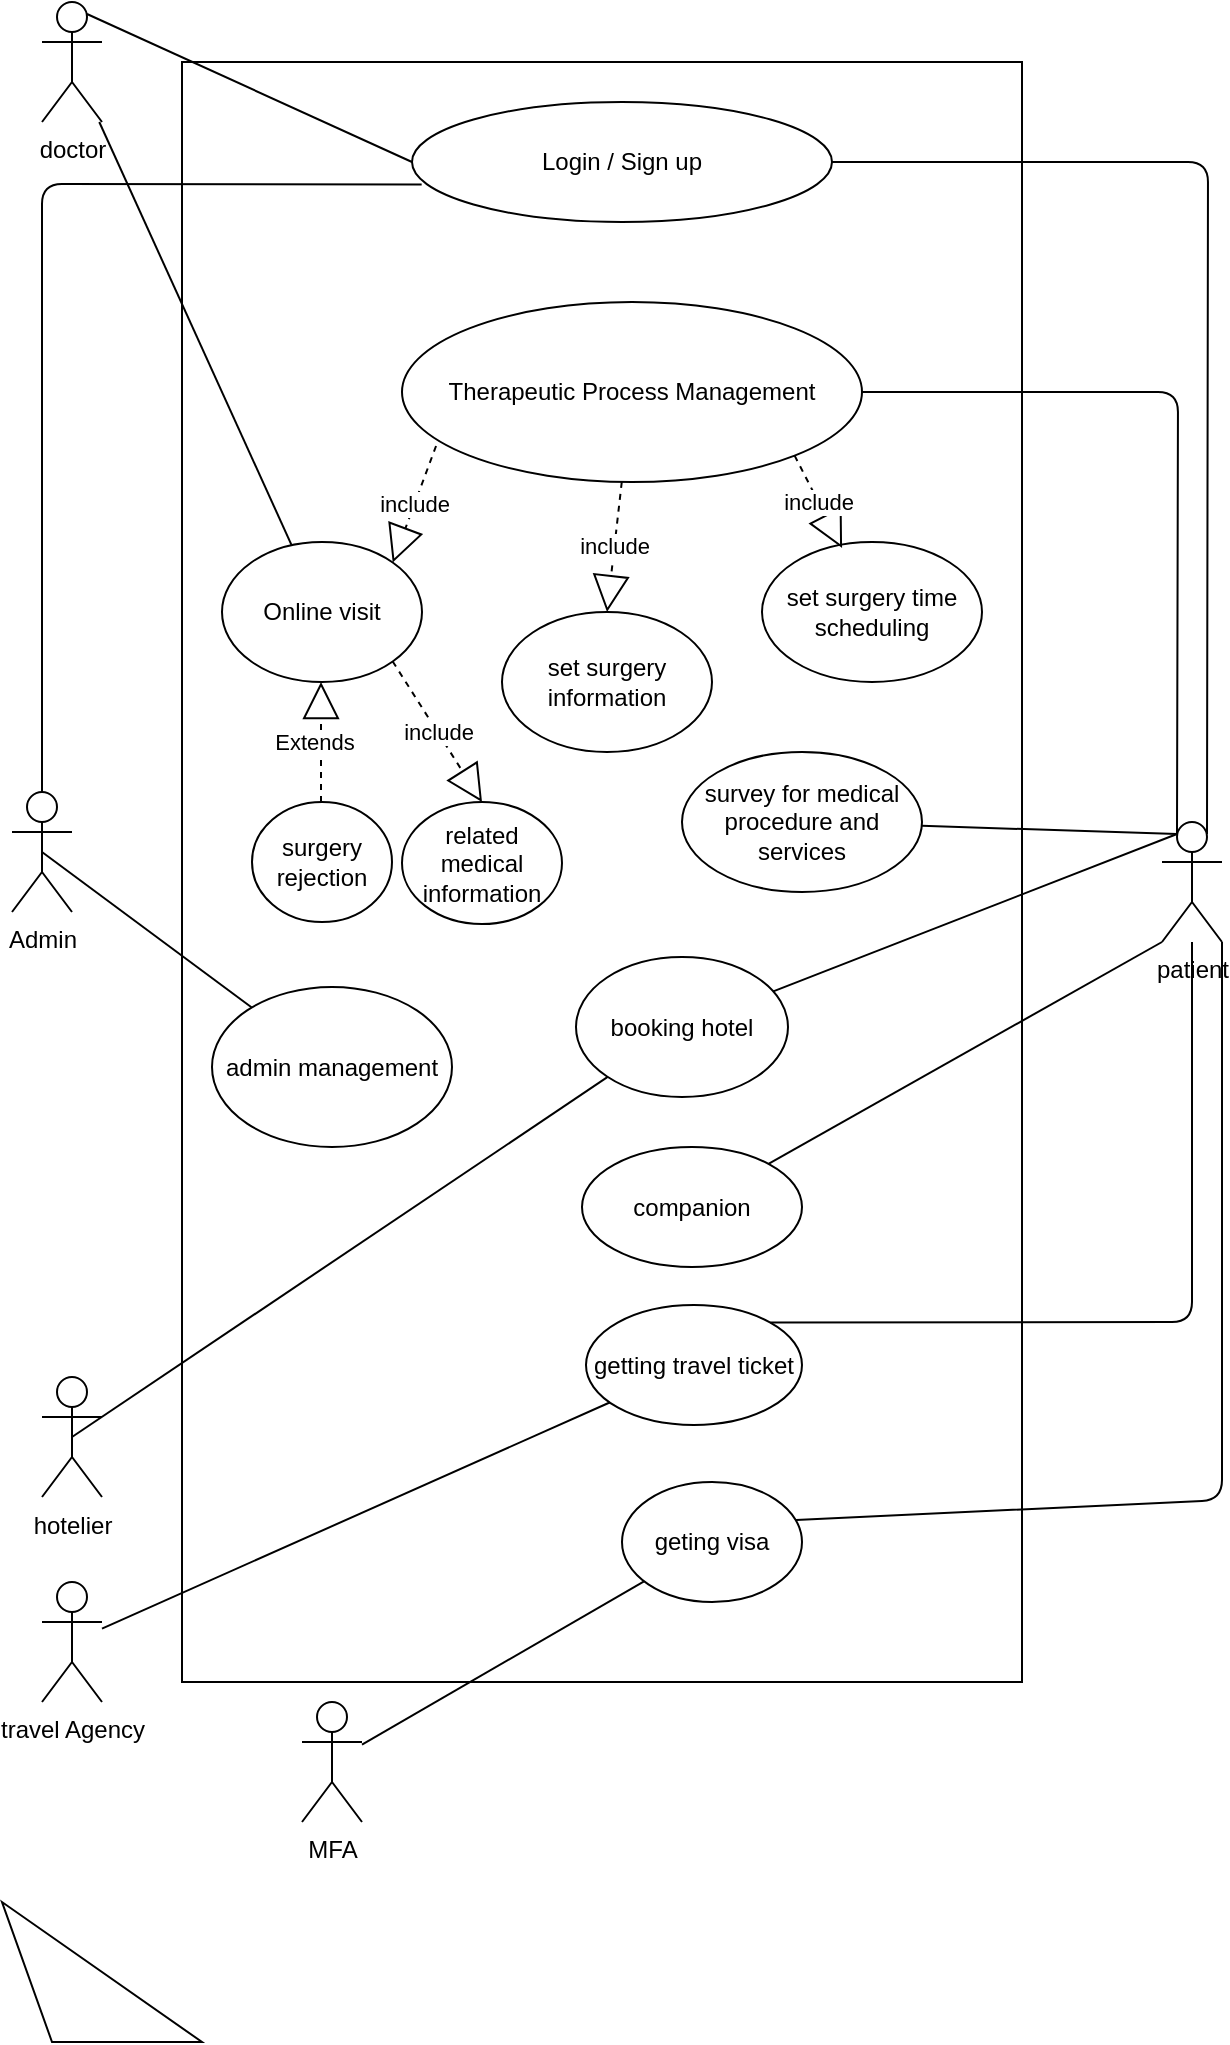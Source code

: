 <mxfile version="12.3.7" type="device" pages="1"><diagram id="z2zMsE_CxfEZ04Ukl_ya" name="Page-1"><mxGraphModel dx="1024" dy="555" grid="1" gridSize="10" guides="1" tooltips="1" connect="1" arrows="1" fold="1" page="1" pageScale="1" pageWidth="850" pageHeight="1100" math="0" shadow="0"><root><mxCell id="0"/><mxCell id="1" parent="0"/><mxCell id="M8DsrJOn24Cd013Ft52n-1" value="" style="rounded=0;whiteSpace=wrap;html=1;" parent="1" vertex="1"><mxGeometry x="160" y="100" width="420" height="810" as="geometry"/></mxCell><mxCell id="M8DsrJOn24Cd013Ft52n-5" value="patient" style="shape=umlActor;verticalLabelPosition=bottom;labelBackgroundColor=#ffffff;verticalAlign=top;html=1;outlineConnect=0;" parent="1" vertex="1"><mxGeometry x="650" y="480" width="30" height="60" as="geometry"/></mxCell><mxCell id="M8DsrJOn24Cd013Ft52n-11" value="hotelier" style="shape=umlActor;verticalLabelPosition=bottom;labelBackgroundColor=#ffffff;verticalAlign=top;html=1;outlineConnect=0;" parent="1" vertex="1"><mxGeometry x="90" y="757.5" width="30" height="60" as="geometry"/></mxCell><mxCell id="M8DsrJOn24Cd013Ft52n-14" value="travel Agency" style="shape=umlActor;verticalLabelPosition=bottom;labelBackgroundColor=#ffffff;verticalAlign=top;html=1;outlineConnect=0;" parent="1" vertex="1"><mxGeometry x="90" y="860" width="30" height="60" as="geometry"/></mxCell><mxCell id="M8DsrJOn24Cd013Ft52n-15" value="MFA" style="shape=umlActor;verticalLabelPosition=bottom;labelBackgroundColor=#ffffff;verticalAlign=top;html=1;outlineConnect=0;" parent="1" vertex="1"><mxGeometry x="220" y="920" width="30" height="60" as="geometry"/></mxCell><mxCell id="M8DsrJOn24Cd013Ft52n-16" value="doctor" style="shape=umlActor;verticalLabelPosition=bottom;labelBackgroundColor=#ffffff;verticalAlign=top;html=1;outlineConnect=0;" parent="1" vertex="1"><mxGeometry x="90" y="70" width="30" height="60" as="geometry"/></mxCell><mxCell id="M8DsrJOn24Cd013Ft52n-17" value="Login / Sign up" style="ellipse;whiteSpace=wrap;html=1;" parent="1" vertex="1"><mxGeometry x="275" y="120" width="210" height="60" as="geometry"/></mxCell><mxCell id="M8DsrJOn24Cd013Ft52n-18" value="Therapeutic Process Management" style="ellipse;whiteSpace=wrap;html=1;" parent="1" vertex="1"><mxGeometry x="270" y="220" width="230" height="90" as="geometry"/></mxCell><mxCell id="M8DsrJOn24Cd013Ft52n-19" value="Online visit" style="ellipse;whiteSpace=wrap;html=1;" parent="1" vertex="1"><mxGeometry x="180" y="340" width="100" height="70" as="geometry"/></mxCell><mxCell id="M8DsrJOn24Cd013Ft52n-21" value="surgery rejection" style="ellipse;whiteSpace=wrap;html=1;" parent="1" vertex="1"><mxGeometry x="195" y="470" width="70" height="60" as="geometry"/></mxCell><mxCell id="M8DsrJOn24Cd013Ft52n-24" value="Extends" style="endArrow=block;endSize=16;endFill=0;html=1;dashed=1;" parent="1" edge="1"><mxGeometry y="5" width="160" relative="1" as="geometry"><mxPoint x="229.5" y="470" as="sourcePoint"/><mxPoint x="229.5" y="410" as="targetPoint"/><Array as="points"/><mxPoint x="1" as="offset"/></mxGeometry></mxCell><mxCell id="M8DsrJOn24Cd013Ft52n-26" value="set surgery information" style="ellipse;whiteSpace=wrap;html=1;" parent="1" vertex="1"><mxGeometry x="320" y="375" width="105" height="70" as="geometry"/></mxCell><mxCell id="M8DsrJOn24Cd013Ft52n-27" value="set surgery time scheduling" style="ellipse;whiteSpace=wrap;html=1;" parent="1" vertex="1"><mxGeometry x="450" y="340" width="110" height="70" as="geometry"/></mxCell><mxCell id="M8DsrJOn24Cd013Ft52n-30" value="include" style="endArrow=block;endSize=16;endFill=0;html=1;dashed=1;entryX=1;entryY=0;entryDx=0;entryDy=0;exitX=0.074;exitY=0.8;exitDx=0;exitDy=0;exitPerimeter=0;" parent="1" source="M8DsrJOn24Cd013Ft52n-18" target="M8DsrJOn24Cd013Ft52n-19" edge="1"><mxGeometry width="160" relative="1" as="geometry"><mxPoint x="295" y="290" as="sourcePoint"/><mxPoint x="235" y="360" as="targetPoint"/></mxGeometry></mxCell><mxCell id="M8DsrJOn24Cd013Ft52n-31" value="include" style="endArrow=block;endSize=16;endFill=0;html=1;dashed=1;entryX=0.5;entryY=0;entryDx=0;entryDy=0;" parent="1" source="M8DsrJOn24Cd013Ft52n-18" target="M8DsrJOn24Cd013Ft52n-26" edge="1"><mxGeometry width="160" relative="1" as="geometry"><mxPoint x="364.5" y="310" as="sourcePoint"/><mxPoint x="364.5" y="380" as="targetPoint"/></mxGeometry></mxCell><mxCell id="M8DsrJOn24Cd013Ft52n-33" value="include" style="endArrow=block;endSize=16;endFill=0;html=1;dashed=1;entryX=0.364;entryY=0.043;entryDx=0;entryDy=0;entryPerimeter=0;exitX=1;exitY=1;exitDx=0;exitDy=0;" parent="1" source="M8DsrJOn24Cd013Ft52n-18" target="M8DsrJOn24Cd013Ft52n-27" edge="1"><mxGeometry width="160" relative="1" as="geometry"><mxPoint x="490" y="280" as="sourcePoint"/><mxPoint x="530" y="340" as="targetPoint"/></mxGeometry></mxCell><mxCell id="M8DsrJOn24Cd013Ft52n-34" value="booking hotel" style="ellipse;whiteSpace=wrap;html=1;" parent="1" vertex="1"><mxGeometry x="357" y="547.5" width="106" height="70" as="geometry"/></mxCell><mxCell id="M8DsrJOn24Cd013Ft52n-35" value="companion" style="ellipse;whiteSpace=wrap;html=1;" parent="1" vertex="1"><mxGeometry x="360" y="642.5" width="110" height="60" as="geometry"/></mxCell><mxCell id="M8DsrJOn24Cd013Ft52n-36" value="getting travel ticket" style="ellipse;whiteSpace=wrap;html=1;" parent="1" vertex="1"><mxGeometry x="362" y="721.5" width="108" height="60" as="geometry"/></mxCell><mxCell id="M8DsrJOn24Cd013Ft52n-37" value="geting visa" style="ellipse;whiteSpace=wrap;html=1;" parent="1" vertex="1"><mxGeometry x="380" y="810" width="90" height="60" as="geometry"/></mxCell><mxCell id="M8DsrJOn24Cd013Ft52n-42" value="" style="endArrow=none;html=1;exitX=0.75;exitY=0.1;exitDx=0;exitDy=0;exitPerimeter=0;" parent="1" source="M8DsrJOn24Cd013Ft52n-5" target="M8DsrJOn24Cd013Ft52n-17" edge="1"><mxGeometry width="50" height="50" relative="1" as="geometry"><mxPoint x="640" y="210" as="sourcePoint"/><mxPoint x="690" y="160" as="targetPoint"/><Array as="points"><mxPoint x="673" y="150"/></Array></mxGeometry></mxCell><mxCell id="M8DsrJOn24Cd013Ft52n-45" value="" style="endArrow=none;html=1;entryX=0.25;entryY=0.1;entryDx=0;entryDy=0;entryPerimeter=0;exitX=1;exitY=0.5;exitDx=0;exitDy=0;" parent="1" source="M8DsrJOn24Cd013Ft52n-18" target="M8DsrJOn24Cd013Ft52n-5" edge="1"><mxGeometry width="50" height="50" relative="1" as="geometry"><mxPoint x="590" y="240" as="sourcePoint"/><mxPoint x="640" y="190" as="targetPoint"/><Array as="points"><mxPoint x="658" y="265"/></Array></mxGeometry></mxCell><mxCell id="M8DsrJOn24Cd013Ft52n-46" value="related medical information" style="ellipse;whiteSpace=wrap;html=1;" parent="1" vertex="1"><mxGeometry x="270" y="470" width="80" height="61" as="geometry"/></mxCell><mxCell id="M8DsrJOn24Cd013Ft52n-47" value="include" style="endArrow=block;endSize=16;endFill=0;html=1;dashed=1;exitX=1;exitY=1;exitDx=0;exitDy=0;entryX=0.5;entryY=0;entryDx=0;entryDy=0;" parent="1" source="M8DsrJOn24Cd013Ft52n-19" target="M8DsrJOn24Cd013Ft52n-46" edge="1"><mxGeometry width="160" relative="1" as="geometry"><mxPoint x="425" y="544" as="sourcePoint"/><mxPoint x="385" y="484" as="targetPoint"/></mxGeometry></mxCell><mxCell id="M8DsrJOn24Cd013Ft52n-51" value="" style="endArrow=none;html=1;entryX=0.25;entryY=0.1;entryDx=0;entryDy=0;entryPerimeter=0;" parent="1" source="M8DsrJOn24Cd013Ft52n-34" target="M8DsrJOn24Cd013Ft52n-5" edge="1"><mxGeometry width="50" height="50" relative="1" as="geometry"><mxPoint x="590" y="440" as="sourcePoint"/><mxPoint x="640" y="390" as="targetPoint"/><Array as="points"/></mxGeometry></mxCell><mxCell id="M8DsrJOn24Cd013Ft52n-56" value="" style="endArrow=none;html=1;entryX=0;entryY=1;entryDx=0;entryDy=0;entryPerimeter=0;" parent="1" source="M8DsrJOn24Cd013Ft52n-35" target="M8DsrJOn24Cd013Ft52n-5" edge="1"><mxGeometry width="50" height="50" relative="1" as="geometry"><mxPoint x="300" y="520" as="sourcePoint"/><mxPoint x="350" y="470" as="targetPoint"/><Array as="points"/></mxGeometry></mxCell><mxCell id="M8DsrJOn24Cd013Ft52n-58" value="" style="endArrow=none;html=1;exitX=1;exitY=0;exitDx=0;exitDy=0;" parent="1" source="M8DsrJOn24Cd013Ft52n-36" edge="1"><mxGeometry width="50" height="50" relative="1" as="geometry"><mxPoint x="600" y="420" as="sourcePoint"/><mxPoint x="665" y="540" as="targetPoint"/><Array as="points"><mxPoint x="665" y="730"/></Array></mxGeometry></mxCell><mxCell id="M8DsrJOn24Cd013Ft52n-60" value="" style="endArrow=none;html=1;" parent="1" source="M8DsrJOn24Cd013Ft52n-16" target="M8DsrJOn24Cd013Ft52n-19" edge="1"><mxGeometry width="50" height="50" relative="1" as="geometry"><mxPoint x="130" y="320" as="sourcePoint"/><mxPoint x="180" y="270" as="targetPoint"/></mxGeometry></mxCell><mxCell id="M8DsrJOn24Cd013Ft52n-61" value="" style="endArrow=none;html=1;exitX=0.75;exitY=0.1;exitDx=0;exitDy=0;exitPerimeter=0;entryX=0;entryY=0.5;entryDx=0;entryDy=0;" parent="1" source="M8DsrJOn24Cd013Ft52n-16" target="M8DsrJOn24Cd013Ft52n-17" edge="1"><mxGeometry width="50" height="50" relative="1" as="geometry"><mxPoint x="100" y="210" as="sourcePoint"/><mxPoint x="150" y="160" as="targetPoint"/></mxGeometry></mxCell><mxCell id="M8DsrJOn24Cd013Ft52n-64" value="" style="endArrow=none;html=1;" parent="1" source="M8DsrJOn24Cd013Ft52n-15" target="M8DsrJOn24Cd013Ft52n-37" edge="1"><mxGeometry width="50" height="50" relative="1" as="geometry"><mxPoint x="70" y="630" as="sourcePoint"/><mxPoint x="120" y="580" as="targetPoint"/></mxGeometry></mxCell><mxCell id="M8DsrJOn24Cd013Ft52n-66" value="" style="endArrow=none;html=1;" parent="1" source="M8DsrJOn24Cd013Ft52n-36" target="M8DsrJOn24Cd013Ft52n-14" edge="1"><mxGeometry width="50" height="50" relative="1" as="geometry"><mxPoint x="720" y="670" as="sourcePoint"/><mxPoint x="770" y="620" as="targetPoint"/></mxGeometry></mxCell><mxCell id="M8DsrJOn24Cd013Ft52n-72" value="" style="endArrow=none;html=1;exitX=0.5;exitY=0.5;exitDx=0;exitDy=0;exitPerimeter=0;" parent="1" source="M8DsrJOn24Cd013Ft52n-11" target="M8DsrJOn24Cd013Ft52n-34" edge="1"><mxGeometry width="50" height="50" relative="1" as="geometry"><mxPoint x="80" y="520" as="sourcePoint"/><mxPoint x="130" y="470" as="targetPoint"/></mxGeometry></mxCell><mxCell id="M8DsrJOn24Cd013Ft52n-77" value="" style="endArrow=none;html=1;exitX=0.967;exitY=0.317;exitDx=0;exitDy=0;exitPerimeter=0;entryX=1;entryY=1;entryDx=0;entryDy=0;entryPerimeter=0;" parent="1" source="M8DsrJOn24Cd013Ft52n-37" target="M8DsrJOn24Cd013Ft52n-5" edge="1"><mxGeometry width="50" height="50" relative="1" as="geometry"><mxPoint x="590" y="710" as="sourcePoint"/><mxPoint x="660" y="540" as="targetPoint"/><Array as="points"><mxPoint x="680" y="819"/></Array></mxGeometry></mxCell><mxCell id="EnqLDb-BxaMDS1yPSye9-1" value="survey for medical procedure and services" style="ellipse;whiteSpace=wrap;html=1;" parent="1" vertex="1"><mxGeometry x="410" y="445" width="120" height="70" as="geometry"/></mxCell><mxCell id="EnqLDb-BxaMDS1yPSye9-2" value="" style="endArrow=none;html=1;entryX=0.25;entryY=0.1;entryDx=0;entryDy=0;entryPerimeter=0;" parent="1" source="EnqLDb-BxaMDS1yPSye9-1" target="M8DsrJOn24Cd013Ft52n-5" edge="1"><mxGeometry width="50" height="50" relative="1" as="geometry"><mxPoint x="535" y="505" as="sourcePoint"/><mxPoint x="585" y="455" as="targetPoint"/></mxGeometry></mxCell><mxCell id="EnqLDb-BxaMDS1yPSye9-3" value="Admin" style="shape=umlActor;verticalLabelPosition=bottom;labelBackgroundColor=#ffffff;verticalAlign=top;html=1;outlineConnect=0;" parent="1" vertex="1"><mxGeometry x="75" y="465" width="30" height="60" as="geometry"/></mxCell><mxCell id="EnqLDb-BxaMDS1yPSye9-10" value="" style="endArrow=none;html=1;exitX=0.5;exitY=0;exitDx=0;exitDy=0;exitPerimeter=0;entryX=0.023;entryY=0.688;entryDx=0;entryDy=0;entryPerimeter=0;" parent="1" source="EnqLDb-BxaMDS1yPSye9-3" target="M8DsrJOn24Cd013Ft52n-17" edge="1"><mxGeometry width="50" height="50" relative="1" as="geometry"><mxPoint x="80" y="430" as="sourcePoint"/><mxPoint x="130" y="380" as="targetPoint"/><Array as="points"><mxPoint x="90" y="161"/></Array></mxGeometry></mxCell><mxCell id="gw_TD7UVbLMpxlP9kVz7-1" value="admin management" style="ellipse;whiteSpace=wrap;html=1;" vertex="1" parent="1"><mxGeometry x="175" y="562.5" width="120" height="80" as="geometry"/></mxCell><mxCell id="gw_TD7UVbLMpxlP9kVz7-4" value="" style="endArrow=none;html=1;exitX=0.5;exitY=0.5;exitDx=0;exitDy=0;exitPerimeter=0;" edge="1" parent="1" source="EnqLDb-BxaMDS1yPSye9-3" target="gw_TD7UVbLMpxlP9kVz7-1"><mxGeometry width="50" height="50" relative="1" as="geometry"><mxPoint x="90" y="590" as="sourcePoint"/><mxPoint x="140" y="540" as="targetPoint"/></mxGeometry></mxCell><mxCell id="gw_TD7UVbLMpxlP9kVz7-5" value="" style="verticalLabelPosition=bottom;verticalAlign=top;html=1;shape=mxgraph.basic.obtuse_triangle;dx=0.25;" vertex="1" parent="1"><mxGeometry x="70" y="1020" width="100" height="70" as="geometry"/></mxCell></root></mxGraphModel></diagram></mxfile>